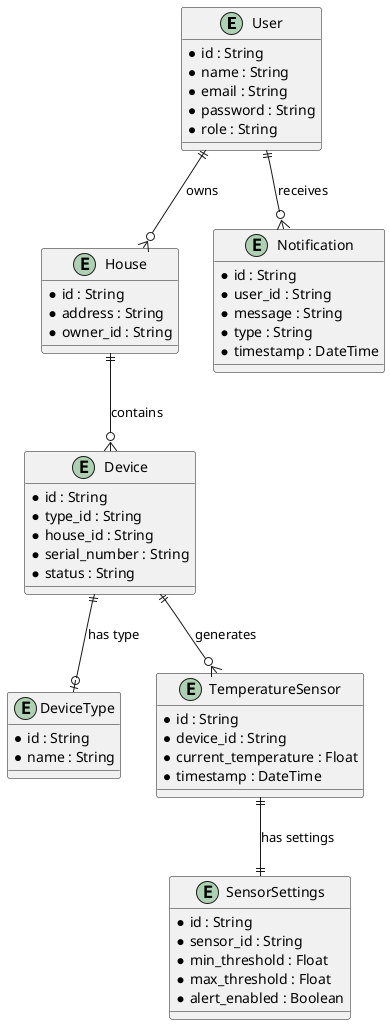 @startuml
entity "User" {
    * id : String
    * name : String
    * email : String
    * password : String
    * role : String
}

entity "House" {
    * id : String
    * address : String
    * owner_id : String
}

entity "Device" {
    * id : String
    * type_id : String
    * house_id : String
    * serial_number : String
    * status : String
}

entity "DeviceType" {
    * id : String
    * name : String
}

entity "TemperatureSensor" {
    * id : String
    * device_id : String
    * current_temperature : Float
    * timestamp : DateTime
}

entity "SensorSettings" {
    * id : String
    * sensor_id : String
    * min_threshold : Float
    * max_threshold : Float
    * alert_enabled : Boolean
}

entity "Notification" {
    * id : String
    * user_id : String
    * message : String
    * type : String
    * timestamp : DateTime
}

' Связи
User ||--o{ House : "owns"
House ||--o{ Device : "contains"
Device ||--o| DeviceType : "has type"
Device ||--o{ TemperatureSensor : "generates"
User ||--o{ Notification : "receives"
TemperatureSensor ||--|| SensorSettings : "has settings"
@enduml